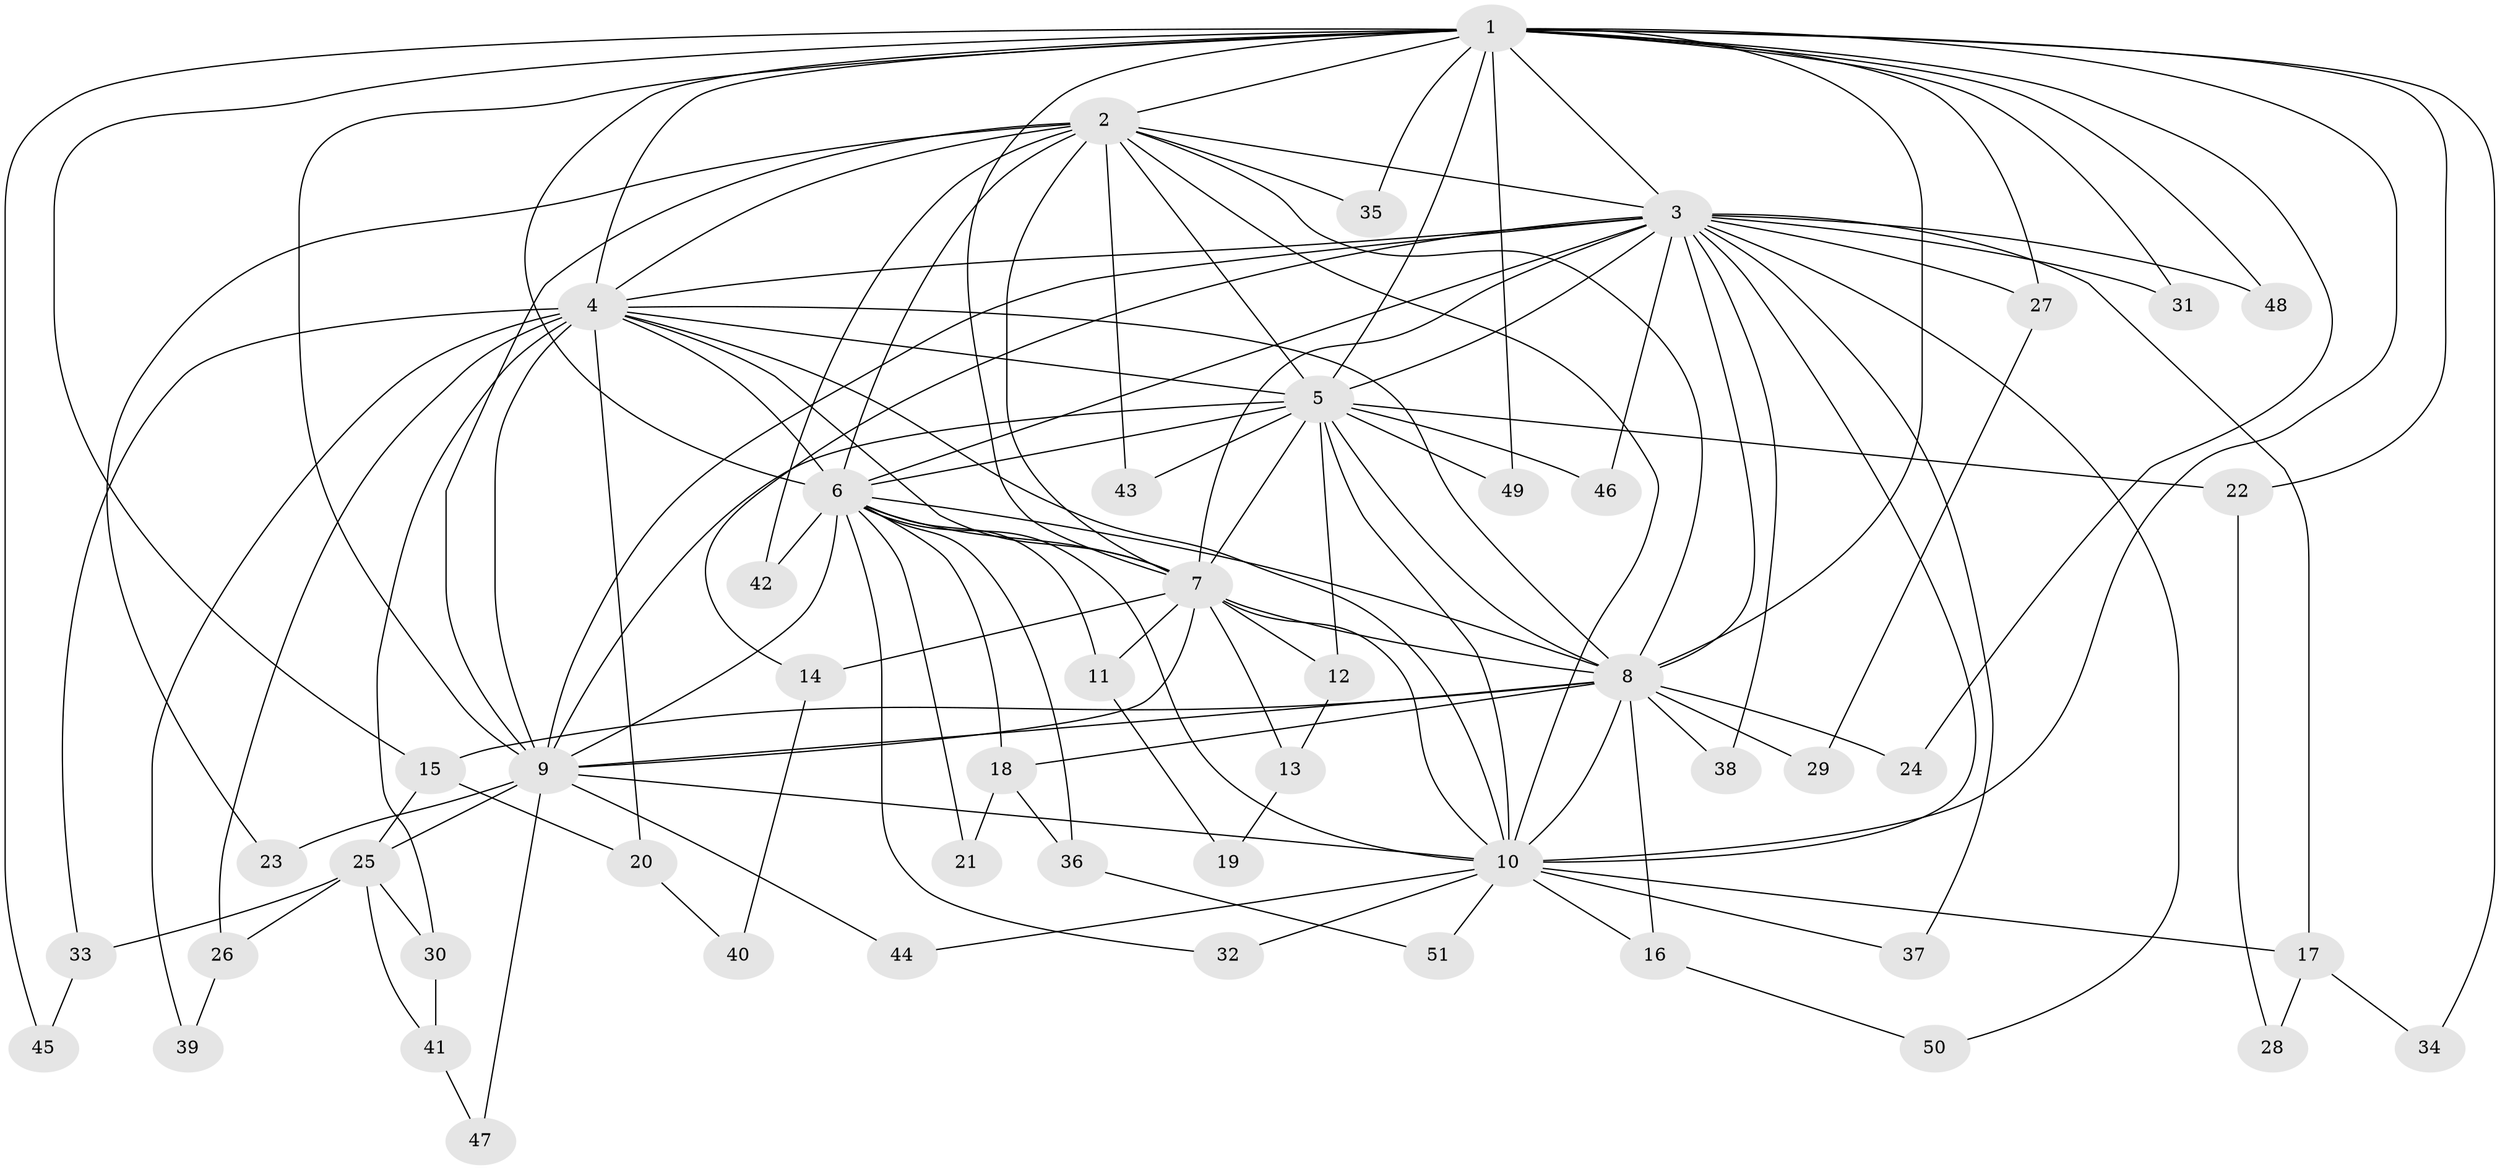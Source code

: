 // coarse degree distribution, {8: 0.14285714285714285, 1: 0.047619047619047616, 13: 0.09523809523809523, 2: 0.38095238095238093, 4: 0.09523809523809523, 15: 0.047619047619047616, 7: 0.047619047619047616, 9: 0.047619047619047616, 3: 0.09523809523809523}
// Generated by graph-tools (version 1.1) at 2025/36/03/04/25 23:36:29]
// undirected, 51 vertices, 127 edges
graph export_dot {
  node [color=gray90,style=filled];
  1;
  2;
  3;
  4;
  5;
  6;
  7;
  8;
  9;
  10;
  11;
  12;
  13;
  14;
  15;
  16;
  17;
  18;
  19;
  20;
  21;
  22;
  23;
  24;
  25;
  26;
  27;
  28;
  29;
  30;
  31;
  32;
  33;
  34;
  35;
  36;
  37;
  38;
  39;
  40;
  41;
  42;
  43;
  44;
  45;
  46;
  47;
  48;
  49;
  50;
  51;
  1 -- 2;
  1 -- 3;
  1 -- 4;
  1 -- 5;
  1 -- 6;
  1 -- 7;
  1 -- 8;
  1 -- 9;
  1 -- 10;
  1 -- 15;
  1 -- 22;
  1 -- 24;
  1 -- 27;
  1 -- 31;
  1 -- 34;
  1 -- 35;
  1 -- 45;
  1 -- 48;
  1 -- 49;
  2 -- 3;
  2 -- 4;
  2 -- 5;
  2 -- 6;
  2 -- 7;
  2 -- 8;
  2 -- 9;
  2 -- 10;
  2 -- 23;
  2 -- 35;
  2 -- 42;
  2 -- 43;
  3 -- 4;
  3 -- 5;
  3 -- 6;
  3 -- 7;
  3 -- 8;
  3 -- 9;
  3 -- 10;
  3 -- 14;
  3 -- 17;
  3 -- 27;
  3 -- 31;
  3 -- 37;
  3 -- 38;
  3 -- 46;
  3 -- 48;
  3 -- 50;
  4 -- 5;
  4 -- 6;
  4 -- 7;
  4 -- 8;
  4 -- 9;
  4 -- 10;
  4 -- 20;
  4 -- 26;
  4 -- 30;
  4 -- 33;
  4 -- 39;
  5 -- 6;
  5 -- 7;
  5 -- 8;
  5 -- 9;
  5 -- 10;
  5 -- 12;
  5 -- 22;
  5 -- 43;
  5 -- 46;
  5 -- 49;
  6 -- 7;
  6 -- 8;
  6 -- 9;
  6 -- 10;
  6 -- 11;
  6 -- 18;
  6 -- 21;
  6 -- 32;
  6 -- 36;
  6 -- 42;
  7 -- 8;
  7 -- 9;
  7 -- 10;
  7 -- 11;
  7 -- 12;
  7 -- 13;
  7 -- 14;
  8 -- 9;
  8 -- 10;
  8 -- 15;
  8 -- 16;
  8 -- 18;
  8 -- 24;
  8 -- 29;
  8 -- 38;
  9 -- 10;
  9 -- 23;
  9 -- 25;
  9 -- 44;
  9 -- 47;
  10 -- 16;
  10 -- 17;
  10 -- 32;
  10 -- 37;
  10 -- 44;
  10 -- 51;
  11 -- 19;
  12 -- 13;
  13 -- 19;
  14 -- 40;
  15 -- 20;
  15 -- 25;
  16 -- 50;
  17 -- 28;
  17 -- 34;
  18 -- 21;
  18 -- 36;
  20 -- 40;
  22 -- 28;
  25 -- 26;
  25 -- 30;
  25 -- 33;
  25 -- 41;
  26 -- 39;
  27 -- 29;
  30 -- 41;
  33 -- 45;
  36 -- 51;
  41 -- 47;
}
